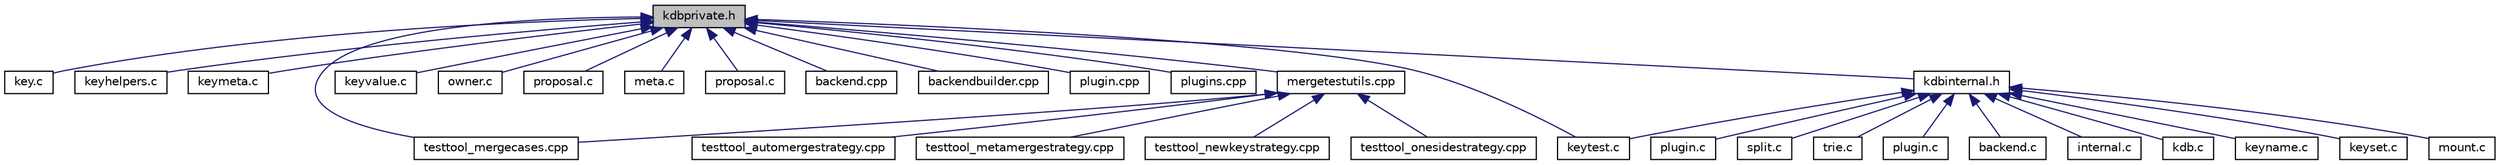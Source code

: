 digraph "kdbprivate.h"
{
  edge [fontname="Helvetica",fontsize="10",labelfontname="Helvetica",labelfontsize="10"];
  node [fontname="Helvetica",fontsize="10",shape=record];
  Node1 [label="kdbprivate.h",height=0.2,width=0.4,color="black", fillcolor="grey75", style="filled", fontcolor="black"];
  Node1 -> Node2 [dir="back",color="midnightblue",fontsize="10",style="solid",fontname="Helvetica"];
  Node2 [label="key.c",height=0.2,width=0.4,color="black", fillcolor="white", style="filled",URL="$key_8c.html",tooltip="Methods for Key manipulation. "];
  Node1 -> Node3 [dir="back",color="midnightblue",fontsize="10",style="solid",fontname="Helvetica"];
  Node3 [label="keyhelpers.c",height=0.2,width=0.4,color="black", fillcolor="white", style="filled",URL="$keyhelpers_8c.html",tooltip="Helpers for key manipulation. "];
  Node1 -> Node4 [dir="back",color="midnightblue",fontsize="10",style="solid",fontname="Helvetica"];
  Node4 [label="keymeta.c",height=0.2,width=0.4,color="black", fillcolor="white", style="filled",URL="$keymeta_8c.html",tooltip="Methods to do various operations on Key meta data. "];
  Node1 -> Node5 [dir="back",color="midnightblue",fontsize="10",style="solid",fontname="Helvetica"];
  Node5 [label="keytest.c",height=0.2,width=0.4,color="black", fillcolor="white", style="filled",URL="$keytest_8c.html",tooltip="Methods for making tests. "];
  Node1 -> Node6 [dir="back",color="midnightblue",fontsize="10",style="solid",fontname="Helvetica"];
  Node6 [label="keyvalue.c",height=0.2,width=0.4,color="black", fillcolor="white", style="filled",URL="$keyvalue_8c.html",tooltip="Methods for Key value manipulation. "];
  Node1 -> Node7 [dir="back",color="midnightblue",fontsize="10",style="solid",fontname="Helvetica"];
  Node7 [label="owner.c",height=0.2,width=0.4,color="black", fillcolor="white", style="filled",URL="$owner_8c.html",tooltip="Obsolete owner methods. "];
  Node1 -> Node8 [dir="back",color="midnightblue",fontsize="10",style="solid",fontname="Helvetica"];
  Node8 [label="proposal.c",height=0.2,width=0.4,color="black", fillcolor="white", style="filled",URL="$elektra_2proposal_8c.html",tooltip="Implementation of proposed API enhancements. "];
  Node1 -> Node9 [dir="back",color="midnightblue",fontsize="10",style="solid",fontname="Helvetica"];
  Node9 [label="meta.c",height=0.2,width=0.4,color="black", fillcolor="white", style="filled",URL="$meta_8c.html",tooltip="Methods for meta data manipulation. "];
  Node1 -> Node10 [dir="back",color="midnightblue",fontsize="10",style="solid",fontname="Helvetica"];
  Node10 [label="proposal.c",height=0.2,width=0.4,color="black", fillcolor="white", style="filled",URL="$proposal_2proposal_8c.html",tooltip="Implementation of proposed API enhancements. "];
  Node1 -> Node11 [dir="back",color="midnightblue",fontsize="10",style="solid",fontname="Helvetica"];
  Node11 [label="backend.cpp",height=0.2,width=0.4,color="black", fillcolor="white", style="filled",URL="$src_2backend_8cpp.html",tooltip="Implementation of backend. "];
  Node1 -> Node12 [dir="back",color="midnightblue",fontsize="10",style="solid",fontname="Helvetica"];
  Node12 [label="backendbuilder.cpp",height=0.2,width=0.4,color="black", fillcolor="white", style="filled",URL="$backendbuilder_8cpp.html",tooltip="Implementation of backend builder. "];
  Node1 -> Node13 [dir="back",color="midnightblue",fontsize="10",style="solid",fontname="Helvetica"];
  Node13 [label="plugin.cpp",height=0.2,width=0.4,color="black", fillcolor="white", style="filled",URL="$plugin_8cpp.html",tooltip="Implementation of plugin. "];
  Node1 -> Node14 [dir="back",color="midnightblue",fontsize="10",style="solid",fontname="Helvetica"];
  Node14 [label="plugins.cpp",height=0.2,width=0.4,color="black", fillcolor="white", style="filled",URL="$plugins_8cpp.html",tooltip="Implementation of set/get/error plugins. "];
  Node1 -> Node15 [dir="back",color="midnightblue",fontsize="10",style="solid",fontname="Helvetica"];
  Node15 [label="mergetestutils.cpp",height=0.2,width=0.4,color="black", fillcolor="white", style="filled",URL="$mergetestutils_8cpp.html",tooltip="Implements a helper class for merge related tests. "];
  Node15 -> Node16 [dir="back",color="midnightblue",fontsize="10",style="solid",fontname="Helvetica"];
  Node16 [label="testtool_automergestrategy.cpp",height=0.2,width=0.4,color="black", fillcolor="white", style="filled",URL="$testtool__automergestrategy_8cpp.html",tooltip="Tests for the AutoMergeStrategy. "];
  Node15 -> Node17 [dir="back",color="midnightblue",fontsize="10",style="solid",fontname="Helvetica"];
  Node17 [label="testtool_mergecases.cpp",height=0.2,width=0.4,color="black", fillcolor="white", style="filled",URL="$testtool__mergecases_8cpp.html",tooltip="Tests for the ThreeWayMerge. "];
  Node15 -> Node18 [dir="back",color="midnightblue",fontsize="10",style="solid",fontname="Helvetica"];
  Node18 [label="testtool_metamergestrategy.cpp",height=0.2,width=0.4,color="black", fillcolor="white", style="filled",URL="$testtool__metamergestrategy_8cpp.html",tooltip="Tests for the MetaMergeStrategy. "];
  Node15 -> Node19 [dir="back",color="midnightblue",fontsize="10",style="solid",fontname="Helvetica"];
  Node19 [label="testtool_newkeystrategy.cpp",height=0.2,width=0.4,color="black", fillcolor="white", style="filled",URL="$testtool__newkeystrategy_8cpp.html",tooltip="Tests for the NewKeyStrategy. "];
  Node15 -> Node20 [dir="back",color="midnightblue",fontsize="10",style="solid",fontname="Helvetica"];
  Node20 [label="testtool_onesidestrategy.cpp",height=0.2,width=0.4,color="black", fillcolor="white", style="filled",URL="$testtool__onesidestrategy_8cpp.html",tooltip="Tests for the OneSideStrategy. "];
  Node1 -> Node17 [dir="back",color="midnightblue",fontsize="10",style="solid",fontname="Helvetica"];
  Node1 -> Node21 [dir="back",color="midnightblue",fontsize="10",style="solid",fontname="Helvetica"];
  Node21 [label="kdbinternal.h",height=0.2,width=0.4,color="black", fillcolor="white", style="filled",URL="$kdbinternal_8h.html",tooltip="Includes most internal header files. "];
  Node21 -> Node22 [dir="back",color="midnightblue",fontsize="10",style="solid",fontname="Helvetica"];
  Node22 [label="backend.c",height=0.2,width=0.4,color="black", fillcolor="white", style="filled",URL="$backend_8c.html",tooltip="Everything related to a backend. "];
  Node21 -> Node23 [dir="back",color="midnightblue",fontsize="10",style="solid",fontname="Helvetica"];
  Node23 [label="internal.c",height=0.2,width=0.4,color="black", fillcolor="white", style="filled",URL="$internal_8c.html",tooltip="Internal methods for Elektra. "];
  Node21 -> Node24 [dir="back",color="midnightblue",fontsize="10",style="solid",fontname="Helvetica"];
  Node24 [label="kdb.c",height=0.2,width=0.4,color="black", fillcolor="white", style="filled",URL="$kdb_8c.html",tooltip="Low level functions for access the Key Database. "];
  Node21 -> Node25 [dir="back",color="midnightblue",fontsize="10",style="solid",fontname="Helvetica"];
  Node25 [label="keyname.c",height=0.2,width=0.4,color="black", fillcolor="white", style="filled",URL="$elektra_2keyname_8c.html",tooltip="Methods for Key name manipulation. "];
  Node21 -> Node26 [dir="back",color="midnightblue",fontsize="10",style="solid",fontname="Helvetica"];
  Node26 [label="keyset.c",height=0.2,width=0.4,color="black", fillcolor="white", style="filled",URL="$keyset_8c.html",tooltip="Methods for key sets. "];
  Node21 -> Node5 [dir="back",color="midnightblue",fontsize="10",style="solid",fontname="Helvetica"];
  Node21 -> Node27 [dir="back",color="midnightblue",fontsize="10",style="solid",fontname="Helvetica"];
  Node27 [label="mount.c",height=0.2,width=0.4,color="black", fillcolor="white", style="filled",URL="$mount_8c.html",tooltip="Interna of mount functionality. "];
  Node21 -> Node28 [dir="back",color="midnightblue",fontsize="10",style="solid",fontname="Helvetica"];
  Node28 [label="plugin.c",height=0.2,width=0.4,color="black", fillcolor="white", style="filled",URL="$elektra_2plugin_8c.html",tooltip="Interna of plugin functionality. "];
  Node21 -> Node29 [dir="back",color="midnightblue",fontsize="10",style="solid",fontname="Helvetica"];
  Node29 [label="split.c",height=0.2,width=0.4,color="black", fillcolor="white", style="filled",URL="$split_8c.html",tooltip="Interna of splitting functionality. "];
  Node21 -> Node30 [dir="back",color="midnightblue",fontsize="10",style="solid",fontname="Helvetica"];
  Node30 [label="trie.c",height=0.2,width=0.4,color="black", fillcolor="white", style="filled",URL="$trie_8c.html",tooltip="Interna of trie functionality. "];
  Node21 -> Node31 [dir="back",color="midnightblue",fontsize="10",style="solid",fontname="Helvetica"];
  Node31 [label="plugin.c",height=0.2,width=0.4,color="black", fillcolor="white", style="filled",URL="$plugin_2plugin_8c.html",tooltip="Access plugin handle. "];
}
